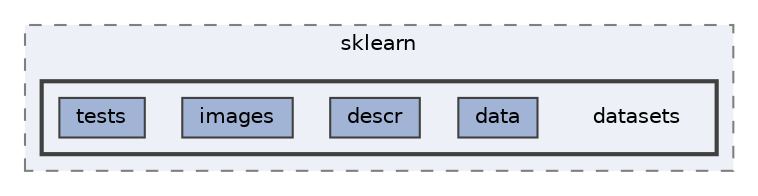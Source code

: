 digraph "/home/jam/Research/IRES-2025/dev/src/llm-scripts/testing/hypothesis-testing/hyp-env/lib/python3.12/site-packages/sklearn/datasets"
{
 // LATEX_PDF_SIZE
  bgcolor="transparent";
  edge [fontname=Helvetica,fontsize=10,labelfontname=Helvetica,labelfontsize=10];
  node [fontname=Helvetica,fontsize=10,shape=box,height=0.2,width=0.4];
  compound=true
  subgraph clusterdir_95412a8f6746b9685e089ed9447bfec4 {
    graph [ bgcolor="#edf0f7", pencolor="grey50", label="sklearn", fontname=Helvetica,fontsize=10 style="filled,dashed", URL="dir_95412a8f6746b9685e089ed9447bfec4.html",tooltip=""]
  subgraph clusterdir_2dac94b24eb5be381c7300be5d6ec5dc {
    graph [ bgcolor="#edf0f7", pencolor="grey25", label="", fontname=Helvetica,fontsize=10 style="filled,bold", URL="dir_2dac94b24eb5be381c7300be5d6ec5dc.html",tooltip=""]
    dir_2dac94b24eb5be381c7300be5d6ec5dc [shape=plaintext, label="datasets"];
  dir_d7518d68e7665413ee37bf281a032fa8 [label="data", fillcolor="#a2b4d6", color="grey25", style="filled", URL="dir_d7518d68e7665413ee37bf281a032fa8.html",tooltip=""];
  dir_e1fbd0e1f36c32cb7bb452ceeda71b90 [label="descr", fillcolor="#a2b4d6", color="grey25", style="filled", URL="dir_e1fbd0e1f36c32cb7bb452ceeda71b90.html",tooltip=""];
  dir_360f5653c579cb04d9656bc7fd290a0b [label="images", fillcolor="#a2b4d6", color="grey25", style="filled", URL="dir_360f5653c579cb04d9656bc7fd290a0b.html",tooltip=""];
  dir_6e41a0c78cd949ee19e410aa10965cc5 [label="tests", fillcolor="#a2b4d6", color="grey25", style="filled", URL="dir_6e41a0c78cd949ee19e410aa10965cc5.html",tooltip=""];
  }
  }
}
